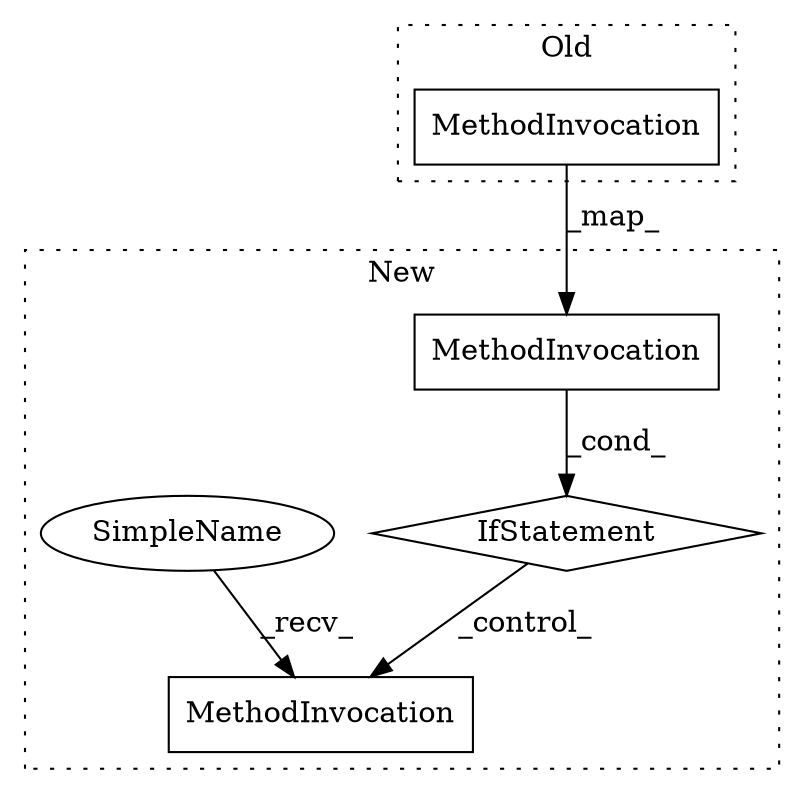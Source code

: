 digraph G {
subgraph cluster0 {
4 [label="MethodInvocation" a="32" s="26100,26116" l="12,1" shape="box"];
label = "Old";
style="dotted";
}
subgraph cluster1 {
1 [label="IfStatement" a="25" s="28066,28091" l="4,2" shape="diamond"];
2 [label="MethodInvocation" a="32" s="28074,28090" l="12,1" shape="box"];
3 [label="MethodInvocation" a="32" s="28200,28210" l="6,1" shape="box"];
5 [label="SimpleName" a="42" s="28167" l="3" shape="ellipse"];
label = "New";
style="dotted";
}
1 -> 3 [label="_control_"];
2 -> 1 [label="_cond_"];
4 -> 2 [label="_map_"];
5 -> 3 [label="_recv_"];
}